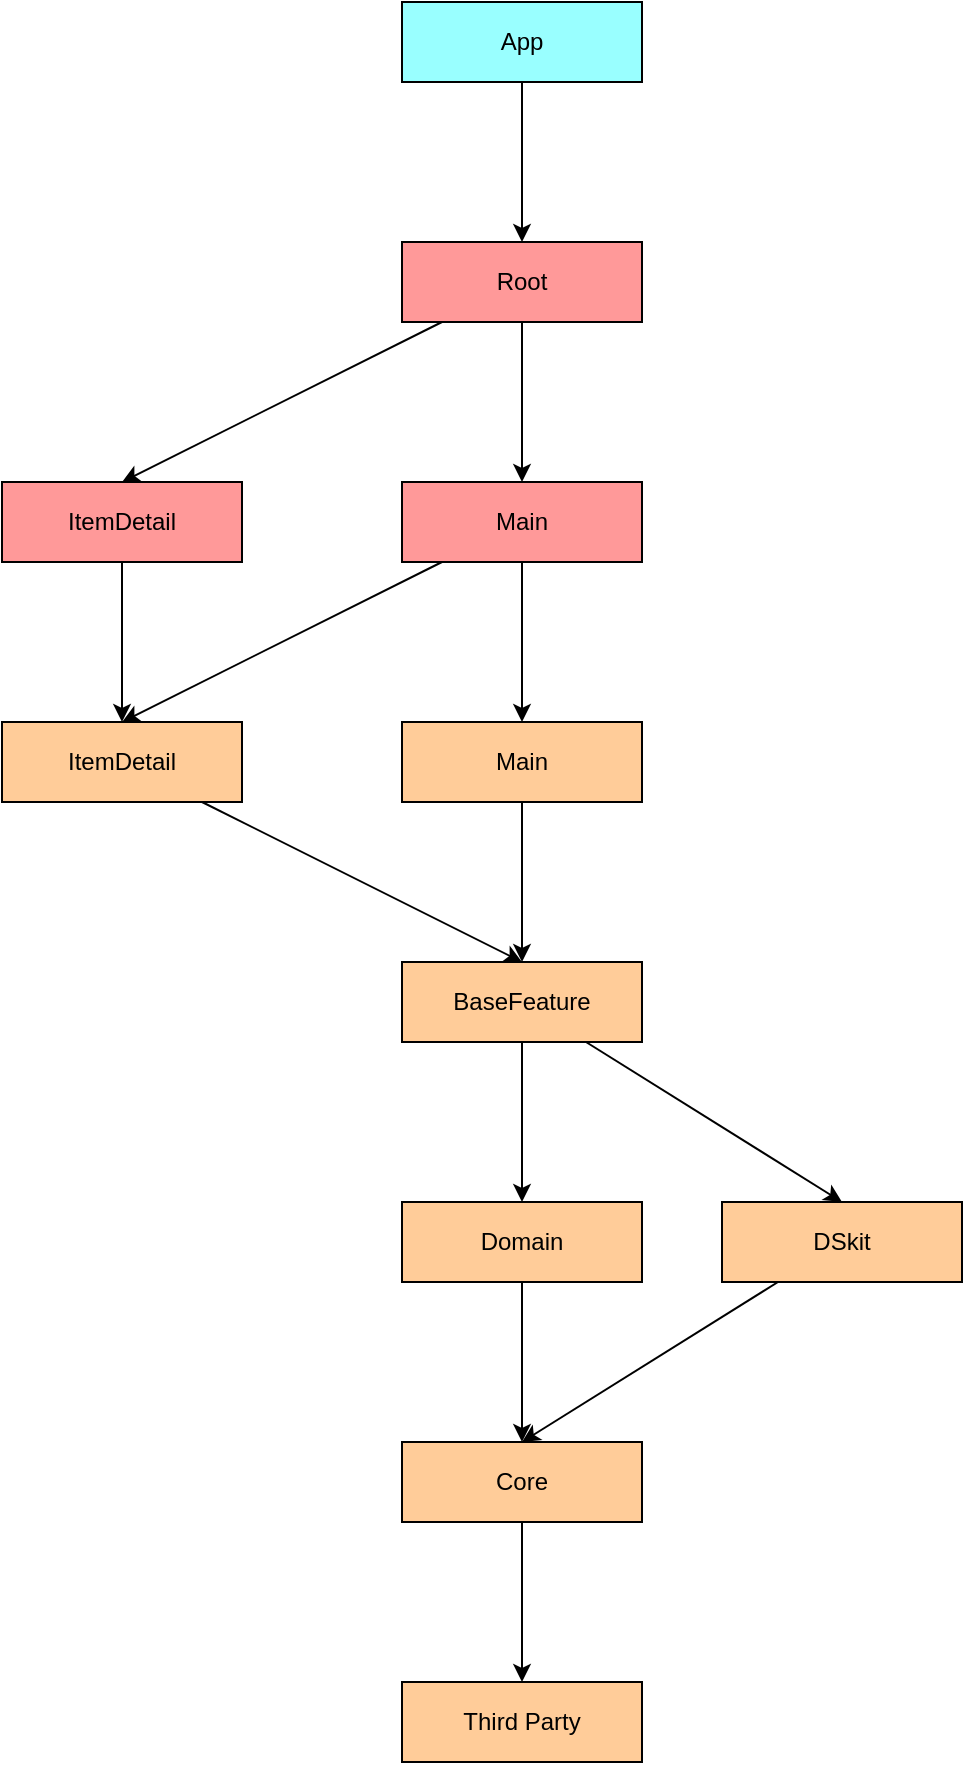 <mxfile version="22.1.16" type="device">
  <diagram name="페이지-1" id="BfU_8sBn8eaq61fMA29K">
    <mxGraphModel dx="896" dy="567" grid="1" gridSize="10" guides="1" tooltips="1" connect="1" arrows="1" fold="1" page="1" pageScale="1" pageWidth="827" pageHeight="1169" math="0" shadow="0">
      <root>
        <mxCell id="0" />
        <mxCell id="1" parent="0" />
        <mxCell id="WUT7Rh9e0sBSiO2lKdDS-3" value="" style="edgeStyle=orthogonalEdgeStyle;rounded=0;orthogonalLoop=1;jettySize=auto;html=1;" edge="1" parent="1" source="WUT7Rh9e0sBSiO2lKdDS-1" target="WUT7Rh9e0sBSiO2lKdDS-2">
          <mxGeometry relative="1" as="geometry" />
        </mxCell>
        <mxCell id="WUT7Rh9e0sBSiO2lKdDS-1" value="App" style="rounded=0;whiteSpace=wrap;html=1;fillColor=#99FFFF;" vertex="1" parent="1">
          <mxGeometry x="400" y="80" width="120" height="40" as="geometry" />
        </mxCell>
        <mxCell id="WUT7Rh9e0sBSiO2lKdDS-10" value="" style="edgeStyle=orthogonalEdgeStyle;rounded=0;orthogonalLoop=1;jettySize=auto;html=1;" edge="1" parent="1" source="WUT7Rh9e0sBSiO2lKdDS-2" target="WUT7Rh9e0sBSiO2lKdDS-9">
          <mxGeometry relative="1" as="geometry" />
        </mxCell>
        <mxCell id="WUT7Rh9e0sBSiO2lKdDS-17" style="rounded=0;orthogonalLoop=1;jettySize=auto;html=1;entryX=0.5;entryY=0;entryDx=0;entryDy=0;" edge="1" parent="1" source="WUT7Rh9e0sBSiO2lKdDS-2" target="WUT7Rh9e0sBSiO2lKdDS-13">
          <mxGeometry relative="1" as="geometry" />
        </mxCell>
        <mxCell id="WUT7Rh9e0sBSiO2lKdDS-2" value="Root" style="rounded=0;whiteSpace=wrap;html=1;fillColor=#FF9999;" vertex="1" parent="1">
          <mxGeometry x="400" y="200" width="120" height="40" as="geometry" />
        </mxCell>
        <mxCell id="WUT7Rh9e0sBSiO2lKdDS-19" value="" style="edgeStyle=orthogonalEdgeStyle;rounded=0;orthogonalLoop=1;jettySize=auto;html=1;" edge="1" parent="1" source="WUT7Rh9e0sBSiO2lKdDS-7" target="WUT7Rh9e0sBSiO2lKdDS-18">
          <mxGeometry relative="1" as="geometry" />
        </mxCell>
        <mxCell id="WUT7Rh9e0sBSiO2lKdDS-7" value="Main" style="rounded=0;whiteSpace=wrap;html=1;fillColor=#FFCC99;" vertex="1" parent="1">
          <mxGeometry x="400" y="440" width="120" height="40" as="geometry" />
        </mxCell>
        <mxCell id="WUT7Rh9e0sBSiO2lKdDS-12" value="" style="edgeStyle=orthogonalEdgeStyle;rounded=0;orthogonalLoop=1;jettySize=auto;html=1;" edge="1" parent="1" source="WUT7Rh9e0sBSiO2lKdDS-9" target="WUT7Rh9e0sBSiO2lKdDS-7">
          <mxGeometry relative="1" as="geometry" />
        </mxCell>
        <mxCell id="WUT7Rh9e0sBSiO2lKdDS-15" style="rounded=0;orthogonalLoop=1;jettySize=auto;html=1;entryX=0.5;entryY=0;entryDx=0;entryDy=0;" edge="1" parent="1" source="WUT7Rh9e0sBSiO2lKdDS-9" target="WUT7Rh9e0sBSiO2lKdDS-14">
          <mxGeometry relative="1" as="geometry" />
        </mxCell>
        <mxCell id="WUT7Rh9e0sBSiO2lKdDS-9" value="Main" style="rounded=0;whiteSpace=wrap;html=1;fillColor=#FF9999;" vertex="1" parent="1">
          <mxGeometry x="400" y="320" width="120" height="40" as="geometry" />
        </mxCell>
        <mxCell id="WUT7Rh9e0sBSiO2lKdDS-16" value="" style="edgeStyle=orthogonalEdgeStyle;rounded=0;orthogonalLoop=1;jettySize=auto;html=1;" edge="1" parent="1" source="WUT7Rh9e0sBSiO2lKdDS-13" target="WUT7Rh9e0sBSiO2lKdDS-14">
          <mxGeometry relative="1" as="geometry" />
        </mxCell>
        <mxCell id="WUT7Rh9e0sBSiO2lKdDS-13" value="ItemDetail" style="rounded=0;whiteSpace=wrap;html=1;fillColor=#FF9999;" vertex="1" parent="1">
          <mxGeometry x="200" y="320" width="120" height="40" as="geometry" />
        </mxCell>
        <mxCell id="WUT7Rh9e0sBSiO2lKdDS-20" style="rounded=0;orthogonalLoop=1;jettySize=auto;html=1;entryX=0.5;entryY=0;entryDx=0;entryDy=0;" edge="1" parent="1" source="WUT7Rh9e0sBSiO2lKdDS-14" target="WUT7Rh9e0sBSiO2lKdDS-18">
          <mxGeometry relative="1" as="geometry" />
        </mxCell>
        <mxCell id="WUT7Rh9e0sBSiO2lKdDS-14" value="ItemDetail" style="rounded=0;whiteSpace=wrap;html=1;fillColor=#FFCC99;" vertex="1" parent="1">
          <mxGeometry x="200" y="440" width="120" height="40" as="geometry" />
        </mxCell>
        <mxCell id="WUT7Rh9e0sBSiO2lKdDS-22" value="" style="edgeStyle=orthogonalEdgeStyle;rounded=0;orthogonalLoop=1;jettySize=auto;html=1;" edge="1" parent="1" source="WUT7Rh9e0sBSiO2lKdDS-18" target="WUT7Rh9e0sBSiO2lKdDS-21">
          <mxGeometry relative="1" as="geometry" />
        </mxCell>
        <mxCell id="WUT7Rh9e0sBSiO2lKdDS-25" style="rounded=0;orthogonalLoop=1;jettySize=auto;html=1;entryX=0.5;entryY=0;entryDx=0;entryDy=0;" edge="1" parent="1" source="WUT7Rh9e0sBSiO2lKdDS-18" target="WUT7Rh9e0sBSiO2lKdDS-24">
          <mxGeometry relative="1" as="geometry" />
        </mxCell>
        <mxCell id="WUT7Rh9e0sBSiO2lKdDS-18" value="BaseFeature" style="rounded=0;whiteSpace=wrap;html=1;fillColor=#FFCC99;" vertex="1" parent="1">
          <mxGeometry x="400" y="560" width="120" height="40" as="geometry" />
        </mxCell>
        <mxCell id="WUT7Rh9e0sBSiO2lKdDS-27" value="" style="edgeStyle=orthogonalEdgeStyle;rounded=0;orthogonalLoop=1;jettySize=auto;html=1;" edge="1" parent="1" source="WUT7Rh9e0sBSiO2lKdDS-21" target="WUT7Rh9e0sBSiO2lKdDS-26">
          <mxGeometry relative="1" as="geometry" />
        </mxCell>
        <mxCell id="WUT7Rh9e0sBSiO2lKdDS-21" value="Domain" style="rounded=0;whiteSpace=wrap;html=1;fillColor=#FFCC99;" vertex="1" parent="1">
          <mxGeometry x="400" y="680" width="120" height="40" as="geometry" />
        </mxCell>
        <mxCell id="WUT7Rh9e0sBSiO2lKdDS-28" style="rounded=0;orthogonalLoop=1;jettySize=auto;html=1;entryX=0.5;entryY=0;entryDx=0;entryDy=0;" edge="1" parent="1" source="WUT7Rh9e0sBSiO2lKdDS-24" target="WUT7Rh9e0sBSiO2lKdDS-26">
          <mxGeometry relative="1" as="geometry" />
        </mxCell>
        <mxCell id="WUT7Rh9e0sBSiO2lKdDS-24" value="DSkit" style="rounded=0;whiteSpace=wrap;html=1;fillColor=#FFCC99;" vertex="1" parent="1">
          <mxGeometry x="560" y="680" width="120" height="40" as="geometry" />
        </mxCell>
        <mxCell id="WUT7Rh9e0sBSiO2lKdDS-30" value="" style="edgeStyle=orthogonalEdgeStyle;rounded=0;orthogonalLoop=1;jettySize=auto;html=1;" edge="1" parent="1" source="WUT7Rh9e0sBSiO2lKdDS-26" target="WUT7Rh9e0sBSiO2lKdDS-29">
          <mxGeometry relative="1" as="geometry" />
        </mxCell>
        <mxCell id="WUT7Rh9e0sBSiO2lKdDS-26" value="Core" style="rounded=0;whiteSpace=wrap;html=1;fillColor=#FFCC99;" vertex="1" parent="1">
          <mxGeometry x="400" y="800" width="120" height="40" as="geometry" />
        </mxCell>
        <mxCell id="WUT7Rh9e0sBSiO2lKdDS-29" value="Third Party" style="rounded=0;whiteSpace=wrap;html=1;fillColor=#FFCC99;" vertex="1" parent="1">
          <mxGeometry x="400" y="920" width="120" height="40" as="geometry" />
        </mxCell>
      </root>
    </mxGraphModel>
  </diagram>
</mxfile>
